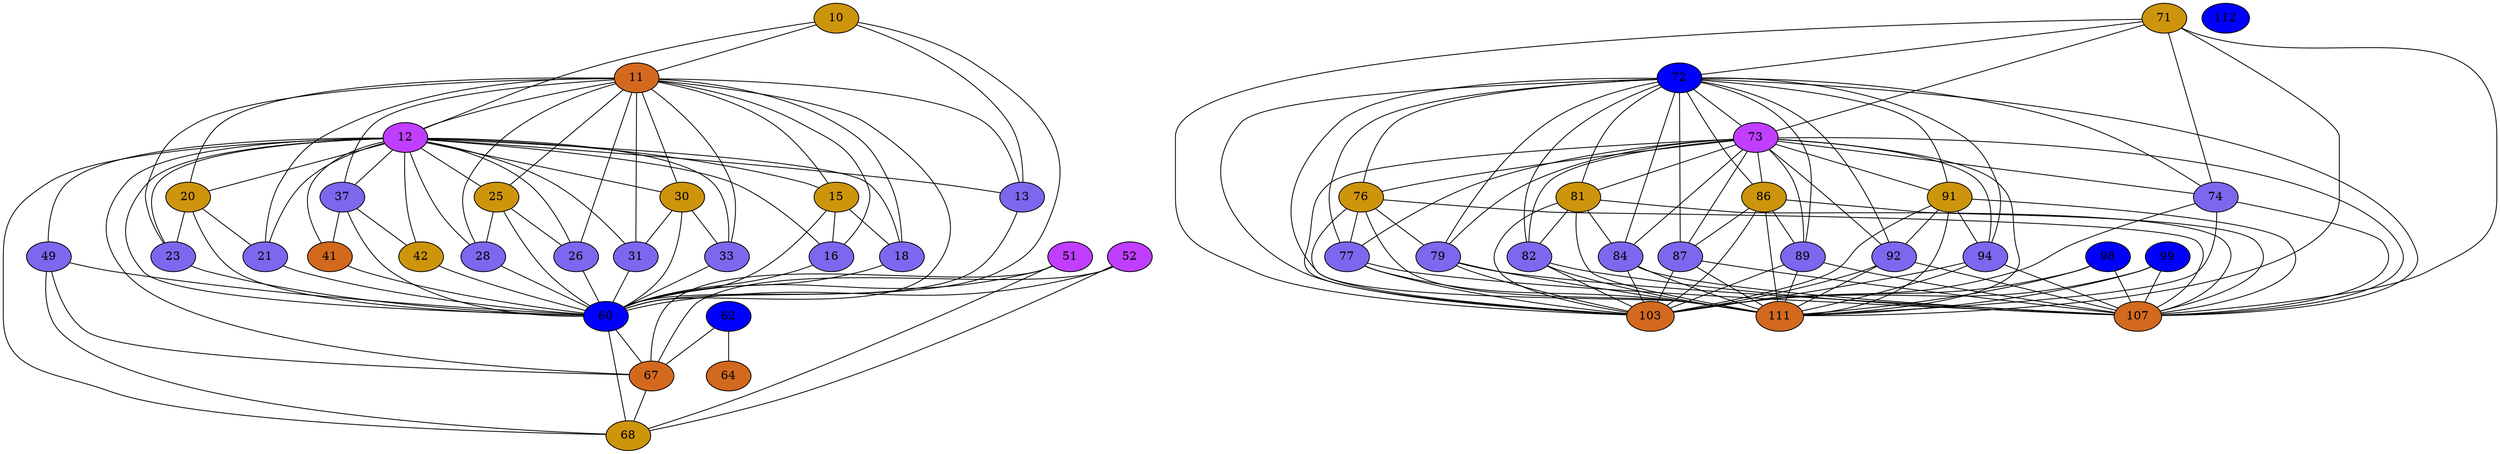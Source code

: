 strict graph {
10[label="10" style=filled fillcolor="darkgoldenrod3"];
10 -- 11
10 -- 12
10 -- 60
10 -- 13
11[label="11" style=filled fillcolor="chocolate"];
11 -- 33
11 -- 37
11 -- 10
11 -- 12
11 -- 13
11 -- 15
11 -- 16
11 -- 18
11 -- 20
11 -- 21
11 -- 23
11 -- 25
11 -- 26
11 -- 28
11 -- 60
11 -- 30
11 -- 31
12[label="12" style=filled fillcolor="darkorchid1"];
12 -- 33
12 -- 67
12 -- 68
12 -- 37
12 -- 41
12 -- 42
12 -- 10
12 -- 11
12 -- 13
12 -- 15
12 -- 16
12 -- 49
12 -- 18
12 -- 20
12 -- 21
12 -- 23
12 -- 25
12 -- 26
12 -- 28
12 -- 60
12 -- 30
12 -- 31
13[label="13" style=filled fillcolor="mediumslateblue"];
13 -- 10
13 -- 11
13 -- 60
13 -- 12
15[label="15" style=filled fillcolor="darkgoldenrod3"];
15 -- 16
15 -- 18
15 -- 11
15 -- 60
15 -- 12
16[label="16" style=filled fillcolor="mediumslateblue"];
16 -- 11
16 -- 60
16 -- 12
16 -- 15
18[label="18" style=filled fillcolor="mediumslateblue"];
18 -- 11
18 -- 60
18 -- 12
18 -- 15
20[label="20" style=filled fillcolor="darkgoldenrod3"];
20 -- 21
20 -- 23
20 -- 11
20 -- 60
20 -- 12
21[label="21" style=filled fillcolor="mediumslateblue"];
21 -- 20
21 -- 11
21 -- 60
21 -- 12
23[label="23" style=filled fillcolor="mediumslateblue"];
23 -- 20
23 -- 11
23 -- 60
23 -- 12
25[label="25" style=filled fillcolor="darkgoldenrod3"];
25 -- 26
25 -- 11
25 -- 28
25 -- 60
25 -- 12
26[label="26" style=filled fillcolor="mediumslateblue"];
26 -- 25
26 -- 11
26 -- 60
26 -- 12
28[label="28" style=filled fillcolor="mediumslateblue"];
28 -- 25
28 -- 11
28 -- 60
28 -- 12
30[label="30" style=filled fillcolor="darkgoldenrod3"];
30 -- 33
30 -- 11
30 -- 60
30 -- 12
30 -- 31
31[label="31" style=filled fillcolor="mediumslateblue"];
31 -- 11
31 -- 60
31 -- 12
31 -- 30
33[label="33" style=filled fillcolor="mediumslateblue"];
33 -- 11
33 -- 60
33 -- 12
33 -- 30
37[label="37" style=filled fillcolor="mediumslateblue"];
37 -- 41
37 -- 42
37 -- 11
37 -- 60
37 -- 12
41[label="41" style=filled fillcolor="chocolate"];
41 -- 37
41 -- 60
41 -- 12
42[label="42" style=filled fillcolor="darkgoldenrod3"];
42 -- 37
42 -- 60
42 -- 12
49[label="49" style=filled fillcolor="mediumslateblue"];
49 -- 67
49 -- 68
49 -- 60
49 -- 12
51[label="51" style=filled fillcolor="darkorchid1"];
51 -- 67
51 -- 68
51 -- 60
52[label="52" style=filled fillcolor="darkorchid1"];
52 -- 67
52 -- 68
52 -- 60
60[label="60" style=filled fillcolor="blue1"];
60 -- 33
60 -- 67
60 -- 68
60 -- 37
60 -- 41
60 -- 42
60 -- 10
60 -- 11
60 -- 12
60 -- 13
60 -- 15
60 -- 16
60 -- 49
60 -- 18
60 -- 51
60 -- 52
60 -- 20
60 -- 21
60 -- 23
60 -- 25
60 -- 26
60 -- 28
60 -- 30
60 -- 31
62[label="62" style=filled fillcolor="blue1"];
62 -- 64
62 -- 67
64[label="64" style=filled fillcolor="chocolate"];
64 -- 62
67[label="67" style=filled fillcolor="chocolate"];
67 -- 49
67 -- 51
67 -- 68
67 -- 52
67 -- 60
67 -- 12
67 -- 62
68[label="68" style=filled fillcolor="darkgoldenrod3"];
68 -- 49
68 -- 67
68 -- 51
68 -- 52
68 -- 60
68 -- 12
71[label="71" style=filled fillcolor="darkgoldenrod3"];
71 -- 103
71 -- 72
71 -- 73
71 -- 74
71 -- 107
71 -- 111
72[label="72" style=filled fillcolor="blue1"];
72 -- 103
72 -- 71
72 -- 73
72 -- 74
72 -- 107
72 -- 76
72 -- 77
72 -- 79
72 -- 111
72 -- 81
72 -- 82
72 -- 84
72 -- 86
72 -- 87
72 -- 89
72 -- 91
72 -- 92
72 -- 94
73[label="73" style=filled fillcolor="darkorchid1"];
73 -- 103
73 -- 71
73 -- 72
73 -- 74
73 -- 107
73 -- 76
73 -- 77
73 -- 79
73 -- 111
73 -- 81
73 -- 82
73 -- 84
73 -- 86
73 -- 87
73 -- 89
73 -- 91
73 -- 92
73 -- 94
74[label="74" style=filled fillcolor="mediumslateblue"];
74 -- 103
74 -- 71
74 -- 72
74 -- 73
74 -- 107
74 -- 111
76[label="76" style=filled fillcolor="darkgoldenrod3"];
76 -- 103
76 -- 72
76 -- 73
76 -- 107
76 -- 77
76 -- 79
76 -- 111
77[label="77" style=filled fillcolor="mediumslateblue"];
77 -- 103
77 -- 72
77 -- 73
77 -- 107
77 -- 76
77 -- 111
79[label="79" style=filled fillcolor="mediumslateblue"];
79 -- 103
79 -- 72
79 -- 73
79 -- 107
79 -- 76
79 -- 111
81[label="81" style=filled fillcolor="darkgoldenrod3"];
81 -- 82
81 -- 84
81 -- 103
81 -- 72
81 -- 73
81 -- 107
81 -- 111
82[label="82" style=filled fillcolor="mediumslateblue"];
82 -- 81
82 -- 103
82 -- 72
82 -- 73
82 -- 107
82 -- 111
84[label="84" style=filled fillcolor="mediumslateblue"];
84 -- 81
84 -- 103
84 -- 72
84 -- 73
84 -- 107
84 -- 111
86[label="86" style=filled fillcolor="darkgoldenrod3"];
86 -- 87
86 -- 103
86 -- 72
86 -- 89
86 -- 73
86 -- 107
86 -- 111
87[label="87" style=filled fillcolor="mediumslateblue"];
87 -- 86
87 -- 103
87 -- 72
87 -- 73
87 -- 107
87 -- 111
89[label="89" style=filled fillcolor="mediumslateblue"];
89 -- 86
89 -- 103
89 -- 72
89 -- 73
89 -- 107
89 -- 111
91[label="91" style=filled fillcolor="darkgoldenrod3"];
91 -- 103
91 -- 72
91 -- 73
91 -- 107
91 -- 92
91 -- 94
91 -- 111
92[label="92" style=filled fillcolor="mediumslateblue"];
92 -- 103
92 -- 72
92 -- 73
92 -- 107
92 -- 91
92 -- 111
94[label="94" style=filled fillcolor="mediumslateblue"];
94 -- 103
94 -- 72
94 -- 73
94 -- 107
94 -- 91
94 -- 111
98[label="98" style=filled fillcolor="blue1"];
98 -- 103
98 -- 107
98 -- 111
99[label="99" style=filled fillcolor="blue1"];
99 -- 103
99 -- 107
99 -- 111
103[label="103" style=filled fillcolor="chocolate"];
103 -- 98
103 -- 99
103 -- 71
103 -- 72
103 -- 73
103 -- 74
103 -- 76
103 -- 77
103 -- 79
103 -- 81
103 -- 82
103 -- 84
103 -- 86
103 -- 87
103 -- 89
103 -- 91
103 -- 92
103 -- 94
107[label="107" style=filled fillcolor="chocolate"];
107 -- 98
107 -- 99
107 -- 71
107 -- 72
107 -- 73
107 -- 74
107 -- 76
107 -- 77
107 -- 79
107 -- 81
107 -- 82
107 -- 84
107 -- 86
107 -- 87
107 -- 89
107 -- 91
107 -- 92
107 -- 94
111[label="111" style=filled fillcolor="chocolate"];
111 -- 98
111 -- 99
111 -- 71
111 -- 72
111 -- 73
111 -- 74
111 -- 76
111 -- 77
111 -- 79
111 -- 81
111 -- 82
111 -- 84
111 -- 86
111 -- 87
111 -- 89
111 -- 91
111 -- 92
111 -- 94
112[label="112" style=filled fillcolor="blue1"];
}